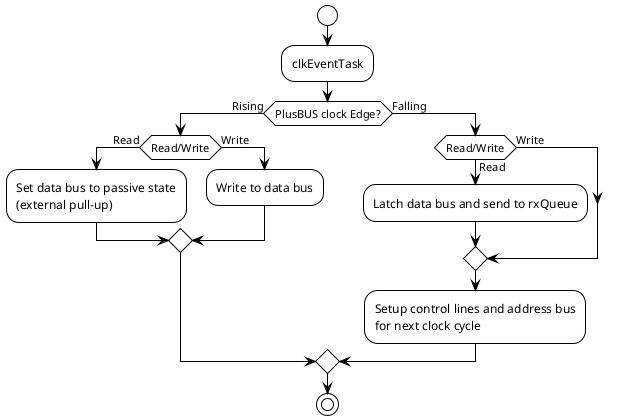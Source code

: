 @startuml
!theme plain
start
:clkEventTask;
if (PlusBUS clock Edge?) then (Rising)
  if (Read/Write) then (Read)
    :Set data bus to passive state\n(external pull-up);
  else (Write)
    :Write to data bus;
  endif
else (Falling)
  if (Read/Write) then (Read)
    :Latch data bus and send to rxQueue;
  else (Write)
  endif
  :Setup control lines and address bus\nfor next clock cycle;
endif
stop
@enduml
